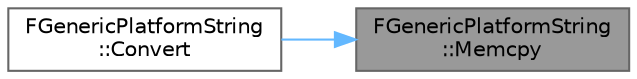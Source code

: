digraph "FGenericPlatformString::Memcpy"
{
 // INTERACTIVE_SVG=YES
 // LATEX_PDF_SIZE
  bgcolor="transparent";
  edge [fontname=Helvetica,fontsize=10,labelfontname=Helvetica,labelfontsize=10];
  node [fontname=Helvetica,fontsize=10,shape=box,height=0.2,width=0.4];
  rankdir="RL";
  Node1 [id="Node000001",label="FGenericPlatformString\l::Memcpy",height=0.2,width=0.4,color="gray40", fillcolor="grey60", style="filled", fontcolor="black",tooltip="Forwarding function because we can't call FMemory::Memcpy directly due to include ordering issues."];
  Node1 -> Node2 [id="edge1_Node000001_Node000002",dir="back",color="steelblue1",style="solid",tooltip=" "];
  Node2 [id="Node000002",label="FGenericPlatformString\l::Convert",height=0.2,width=0.4,color="grey40", fillcolor="white", style="filled",URL="$d1/d81/structFGenericPlatformString.html#a6a7c97280e9dcd56e11ca5f48d2344d7",tooltip="Converts the [Src, Src+SrcSize) string range from SourceEncoding to DestEncoding and writes it to the..."];
}
